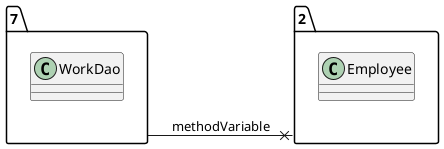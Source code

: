 @startuml 
allow_mixing
left to right direction
package "7"{
class WorkDao

}
package "2"{
class Employee

}
"7" --x "2":methodVariable
@enduml